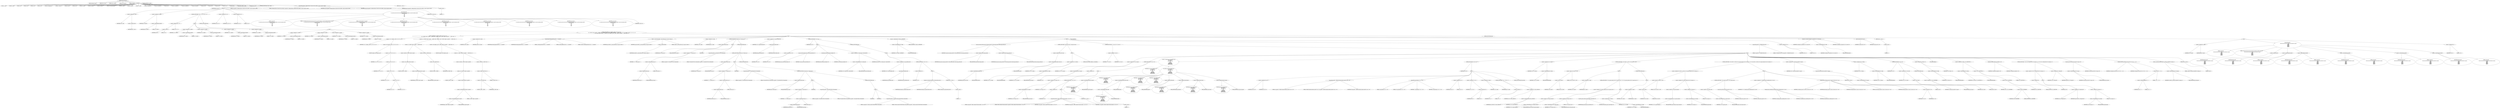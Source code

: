 digraph hostapd_notif_assoc {  
"1000131" [label = "(METHOD,hostapd_notif_assoc)" ]
"1000132" [label = "(PARAM,hostapd_data *hapd)" ]
"1000133" [label = "(PARAM,const u8 *addr)" ]
"1000134" [label = "(PARAM,const u8 *req_ies)" ]
"1000135" [label = "(PARAM,size_t req_ies_len)" ]
"1000136" [label = "(PARAM,int reassoc)" ]
"1000137" [label = "(BLOCK,,)" ]
"1000138" [label = "(LOCAL,v8: __int64)" ]
"1000139" [label = "(LOCAL,v9: __int64)" ]
"1000140" [label = "(LOCAL,v12: u8)" ]
"1000141" [label = "(LOCAL,v13: u8)" ]
"1000142" [label = "(LOCAL,v14: u8)" ]
"1000143" [label = "(LOCAL,v15: u8)" ]
"1000144" [label = "(LOCAL,v16: hostapd_data *)" ]
"1000145" [label = "(LOCAL,v17: const u8 *)" ]
"1000146" [label = "(LOCAL,v18: size_t)" ]
"1000147" [label = "(LOCAL,v19: int)" ]
"1000148" [label = "(LOCAL,v20: __int64)" ]
"1000149" [label = "(LOCAL,v22: sta_info *)" ]
"1000150" [label = "(LOCAL,v23: sta_info *)" ]
"1000151" [label = "(LOCAL,v24: wpa_state_machine *)" ]
"1000152" [label = "(LOCAL,v25: __int64)" ]
"1000153" [label = "(LOCAL,v26: __int64)" ]
"1000154" [label = "(LOCAL,v27: __int64)" ]
"1000155" [label = "(LOCAL,v28: unsigned int)" ]
"1000156" [label = "(LOCAL,v29: unsigned int)" ]
"1000157" [label = "(LOCAL,v30: int)" ]
"1000158" [label = "(LOCAL,v31: unsigned int)" ]
"1000159" [label = "(LOCAL,v32: unsigned int)" ]
"1000160" [label = "(LOCAL,v33: wpa_event)" ]
"1000161" [label = "(LOCAL,v34: u32)" ]
"1000162" [label = "(LOCAL,v35: int)" ]
"1000163" [label = "(LOCAL,v36: u32)" ]
"1000164" [label = "(LOCAL,v37: u8 *)" ]
"1000165" [label = "(LOCAL,v38: int)" ]
"1000166" [label = "(LOCAL,elems: ieee802_11_elems)" ]
"1000167" [label = "(LOCAL,eid: u8 [ 1112 ])" ]
"1000168" [label = "(CONTROL_STRUCTURE,if ( addr ),if ( addr ))" ]
"1000169" [label = "(IDENTIFIER,addr,if ( addr ))" ]
"1000170" [label = "(BLOCK,,)" ]
"1000171" [label = "(<operator>.assignment,v8 = *addr)" ]
"1000172" [label = "(IDENTIFIER,v8,v8 = *addr)" ]
"1000173" [label = "(<operator>.indirection,*addr)" ]
"1000174" [label = "(IDENTIFIER,addr,v8 = *addr)" ]
"1000175" [label = "(<operator>.assignment,v9 = addr[1])" ]
"1000176" [label = "(IDENTIFIER,v9,v9 = addr[1])" ]
"1000177" [label = "(<operator>.indirectIndexAccess,addr[1])" ]
"1000178" [label = "(IDENTIFIER,addr,v9 = addr[1])" ]
"1000179" [label = "(LITERAL,1,v9 = addr[1])" ]
"1000180" [label = "(CONTROL_STRUCTURE,if ( (v8 & 1) != 0 ),if ( (v8 & 1) != 0 ))" ]
"1000181" [label = "(<operator>.notEquals,(v8 & 1) != 0)" ]
"1000182" [label = "(<operator>.and,v8 & 1)" ]
"1000183" [label = "(IDENTIFIER,v8,v8 & 1)" ]
"1000184" [label = "(LITERAL,1,v8 & 1)" ]
"1000185" [label = "(LITERAL,0,(v8 & 1) != 0)" ]
"1000186" [label = "(BLOCK,,)" ]
"1000187" [label = "(<operator>.assignment,v12 = addr[2])" ]
"1000188" [label = "(IDENTIFIER,v12,v12 = addr[2])" ]
"1000189" [label = "(<operator>.indirectIndexAccess,addr[2])" ]
"1000190" [label = "(IDENTIFIER,addr,v12 = addr[2])" ]
"1000191" [label = "(LITERAL,2,v12 = addr[2])" ]
"1000192" [label = "(<operator>.assignment,v13 = addr[3])" ]
"1000193" [label = "(IDENTIFIER,v13,v13 = addr[3])" ]
"1000194" [label = "(<operator>.indirectIndexAccess,addr[3])" ]
"1000195" [label = "(IDENTIFIER,addr,v13 = addr[3])" ]
"1000196" [label = "(LITERAL,3,v13 = addr[3])" ]
"1000197" [label = "(<operator>.assignment,v14 = addr[4])" ]
"1000198" [label = "(IDENTIFIER,v14,v14 = addr[4])" ]
"1000199" [label = "(<operator>.indirectIndexAccess,addr[4])" ]
"1000200" [label = "(IDENTIFIER,addr,v14 = addr[4])" ]
"1000201" [label = "(LITERAL,4,v14 = addr[4])" ]
"1000202" [label = "(<operator>.assignment,v15 = addr[5])" ]
"1000203" [label = "(IDENTIFIER,v15,v15 = addr[5])" ]
"1000204" [label = "(<operator>.indirectIndexAccess,addr[5])" ]
"1000205" [label = "(IDENTIFIER,addr,v15 = addr[5])" ]
"1000206" [label = "(LITERAL,5,v15 = addr[5])" ]
"1000207" [label = "(CONTROL_STRUCTURE,else,else)" ]
"1000208" [label = "(BLOCK,,)" ]
"1000209" [label = "(<operator>.assignment,v12 = addr[2])" ]
"1000210" [label = "(IDENTIFIER,v12,v12 = addr[2])" ]
"1000211" [label = "(<operator>.indirectIndexAccess,addr[2])" ]
"1000212" [label = "(IDENTIFIER,addr,v12 = addr[2])" ]
"1000213" [label = "(LITERAL,2,v12 = addr[2])" ]
"1000214" [label = "(<operator>.assignment,v13 = addr[3])" ]
"1000215" [label = "(IDENTIFIER,v13,v13 = addr[3])" ]
"1000216" [label = "(<operator>.indirectIndexAccess,addr[3])" ]
"1000217" [label = "(IDENTIFIER,addr,v13 = addr[3])" ]
"1000218" [label = "(LITERAL,3,v13 = addr[3])" ]
"1000219" [label = "(<operator>.assignment,v14 = addr[4])" ]
"1000220" [label = "(IDENTIFIER,v14,v14 = addr[4])" ]
"1000221" [label = "(<operator>.indirectIndexAccess,addr[4])" ]
"1000222" [label = "(IDENTIFIER,addr,v14 = addr[4])" ]
"1000223" [label = "(LITERAL,4,v14 = addr[4])" ]
"1000224" [label = "(<operator>.assignment,v15 = addr[5])" ]
"1000225" [label = "(IDENTIFIER,v15,v15 = addr[5])" ]
"1000226" [label = "(<operator>.indirectIndexAccess,addr[5])" ]
"1000227" [label = "(IDENTIFIER,addr,v15 = addr[5])" ]
"1000228" [label = "(LITERAL,5,v15 = addr[5])" ]
"1000229" [label = "(CONTROL_STRUCTURE,if ( v15 | (unsigned __int8)(v14 | v8 | v9 | v13 | v12)\n        && *(_DWORD *)hapd->own_addr ^ *(_DWORD *)addr | (unsigned __int16)(*(_WORD *)&hapd->own_addr[4] ^ *((_WORD *)addr + 2)) ),if ( v15 | (unsigned __int8)(v14 | v8 | v9 | v13 | v12)\n        && *(_DWORD *)hapd->own_addr ^ *(_DWORD *)addr | (unsigned __int16)(*(_WORD *)&hapd->own_addr[4] ^ *((_WORD *)addr + 2)) ))" ]
"1000230" [label = "(<operator>.logicalAnd,v15 | (unsigned __int8)(v14 | v8 | v9 | v13 | v12)\n        && *(_DWORD *)hapd->own_addr ^ *(_DWORD *)addr | (unsigned __int16)(*(_WORD *)&hapd->own_addr[4] ^ *((_WORD *)addr + 2)))" ]
"1000231" [label = "(<operator>.or,v15 | (unsigned __int8)(v14 | v8 | v9 | v13 | v12))" ]
"1000232" [label = "(IDENTIFIER,v15,v15 | (unsigned __int8)(v14 | v8 | v9 | v13 | v12))" ]
"1000233" [label = "(<operator>.cast,(unsigned __int8)(v14 | v8 | v9 | v13 | v12))" ]
"1000234" [label = "(UNKNOWN,unsigned __int8,unsigned __int8)" ]
"1000235" [label = "(<operator>.or,v14 | v8 | v9 | v13 | v12)" ]
"1000236" [label = "(IDENTIFIER,v14,v14 | v8 | v9 | v13 | v12)" ]
"1000237" [label = "(<operator>.or,v8 | v9 | v13 | v12)" ]
"1000238" [label = "(IDENTIFIER,v8,v8 | v9 | v13 | v12)" ]
"1000239" [label = "(<operator>.or,v9 | v13 | v12)" ]
"1000240" [label = "(IDENTIFIER,v9,v9 | v13 | v12)" ]
"1000241" [label = "(<operator>.or,v13 | v12)" ]
"1000242" [label = "(IDENTIFIER,v13,v13 | v12)" ]
"1000243" [label = "(IDENTIFIER,v12,v13 | v12)" ]
"1000244" [label = "(<operator>.or,*(_DWORD *)hapd->own_addr ^ *(_DWORD *)addr | (unsigned __int16)(*(_WORD *)&hapd->own_addr[4] ^ *((_WORD *)addr + 2)))" ]
"1000245" [label = "(<operator>.or,*(_DWORD *)hapd->own_addr ^ *(_DWORD *)addr)" ]
"1000246" [label = "(<operator>.indirection,*(_DWORD *)hapd->own_addr)" ]
"1000247" [label = "(<operator>.cast,(_DWORD *)hapd->own_addr)" ]
"1000248" [label = "(UNKNOWN,_DWORD *,_DWORD *)" ]
"1000249" [label = "(<operator>.indirectFieldAccess,hapd->own_addr)" ]
"1000250" [label = "(IDENTIFIER,hapd,(_DWORD *)hapd->own_addr)" ]
"1000251" [label = "(FIELD_IDENTIFIER,own_addr,own_addr)" ]
"1000252" [label = "(<operator>.indirection,*(_DWORD *)addr)" ]
"1000253" [label = "(<operator>.cast,(_DWORD *)addr)" ]
"1000254" [label = "(UNKNOWN,_DWORD *,_DWORD *)" ]
"1000255" [label = "(IDENTIFIER,addr,(_DWORD *)addr)" ]
"1000256" [label = "(<operator>.cast,(unsigned __int16)(*(_WORD *)&hapd->own_addr[4] ^ *((_WORD *)addr + 2)))" ]
"1000257" [label = "(UNKNOWN,unsigned __int16,unsigned __int16)" ]
"1000258" [label = "(<operator>.or,*(_WORD *)&hapd->own_addr[4] ^ *((_WORD *)addr + 2))" ]
"1000259" [label = "(<operator>.indirection,*(_WORD *)&hapd->own_addr[4])" ]
"1000260" [label = "(<operator>.cast,(_WORD *)&hapd->own_addr[4])" ]
"1000261" [label = "(UNKNOWN,_WORD *,_WORD *)" ]
"1000262" [label = "(<operator>.addressOf,&hapd->own_addr[4])" ]
"1000263" [label = "(<operator>.indirectIndexAccess,hapd->own_addr[4])" ]
"1000264" [label = "(<operator>.indirectFieldAccess,hapd->own_addr)" ]
"1000265" [label = "(IDENTIFIER,hapd,(_WORD *)&hapd->own_addr[4])" ]
"1000266" [label = "(FIELD_IDENTIFIER,own_addr,own_addr)" ]
"1000267" [label = "(LITERAL,4,(_WORD *)&hapd->own_addr[4])" ]
"1000268" [label = "(<operator>.indirection,*((_WORD *)addr + 2))" ]
"1000269" [label = "(<operator>.addition,(_WORD *)addr + 2)" ]
"1000270" [label = "(<operator>.cast,(_WORD *)addr)" ]
"1000271" [label = "(UNKNOWN,_WORD *,_WORD *)" ]
"1000272" [label = "(IDENTIFIER,addr,(_WORD *)addr)" ]
"1000273" [label = "(LITERAL,2,(_WORD *)addr + 2)" ]
"1000274" [label = "(BLOCK,,)" ]
"1000275" [label = "(<operator>.assignment,v38 = reassoc)" ]
"1000276" [label = "(IDENTIFIER,v38,v38 = reassoc)" ]
"1000277" [label = "(IDENTIFIER,reassoc,v38 = reassoc)" ]
"1000278" [label = "(hostapd_logger,hostapd_logger(hapd, addr, 1u, 2, \"associated\"))" ]
"1000279" [label = "(IDENTIFIER,hapd,hostapd_logger(hapd, addr, 1u, 2, \"associated\"))" ]
"1000280" [label = "(IDENTIFIER,addr,hostapd_logger(hapd, addr, 1u, 2, \"associated\"))" ]
"1000281" [label = "(LITERAL,1u,hostapd_logger(hapd, addr, 1u, 2, \"associated\"))" ]
"1000282" [label = "(LITERAL,2,hostapd_logger(hapd, addr, 1u, 2, \"associated\"))" ]
"1000283" [label = "(LITERAL,\"associated\",hostapd_logger(hapd, addr, 1u, 2, \"associated\"))" ]
"1000284" [label = "(ieee802_11_parse_elems,ieee802_11_parse_elems(req_ies, req_ies_len, &elems, 0))" ]
"1000285" [label = "(IDENTIFIER,req_ies,ieee802_11_parse_elems(req_ies, req_ies_len, &elems, 0))" ]
"1000286" [label = "(IDENTIFIER,req_ies_len,ieee802_11_parse_elems(req_ies, req_ies_len, &elems, 0))" ]
"1000287" [label = "(<operator>.addressOf,&elems)" ]
"1000288" [label = "(IDENTIFIER,elems,ieee802_11_parse_elems(req_ies, req_ies_len, &elems, 0))" ]
"1000289" [label = "(LITERAL,0,ieee802_11_parse_elems(req_ies, req_ies_len, &elems, 0))" ]
"1000290" [label = "(<operator>.assignment,v16 = hapd)" ]
"1000291" [label = "(IDENTIFIER,v16,v16 = hapd)" ]
"1000292" [label = "(IDENTIFIER,hapd,v16 = hapd)" ]
"1000293" [label = "(CONTROL_STRUCTURE,if ( elems.wps_ie ),if ( elems.wps_ie ))" ]
"1000294" [label = "(<operator>.fieldAccess,elems.wps_ie)" ]
"1000295" [label = "(IDENTIFIER,elems,if ( elems.wps_ie ))" ]
"1000296" [label = "(FIELD_IDENTIFIER,wps_ie,wps_ie)" ]
"1000297" [label = "(BLOCK,,)" ]
"1000298" [label = "(<operator>.assignment,v17 = elems.wps_ie - 2)" ]
"1000299" [label = "(IDENTIFIER,v17,v17 = elems.wps_ie - 2)" ]
"1000300" [label = "(<operator>.subtraction,elems.wps_ie - 2)" ]
"1000301" [label = "(<operator>.fieldAccess,elems.wps_ie)" ]
"1000302" [label = "(IDENTIFIER,elems,elems.wps_ie - 2)" ]
"1000303" [label = "(FIELD_IDENTIFIER,wps_ie,wps_ie)" ]
"1000304" [label = "(LITERAL,2,elems.wps_ie - 2)" ]
"1000305" [label = "(IDENTIFIER,L,)" ]
"1000306" [label = "(wpa_printf,wpa_printf(2, \"STA included WPS IE in (Re)AssocReq\"))" ]
"1000307" [label = "(LITERAL,2,wpa_printf(2, \"STA included WPS IE in (Re)AssocReq\"))" ]
"1000308" [label = "(LITERAL,\"STA included WPS IE in (Re)AssocReq\",wpa_printf(2, \"STA included WPS IE in (Re)AssocReq\"))" ]
"1000309" [label = "(CONTROL_STRUCTURE,else,else)" ]
"1000310" [label = "(CONTROL_STRUCTURE,if ( elems.rsn_ie ),if ( elems.rsn_ie ))" ]
"1000311" [label = "(<operator>.fieldAccess,elems.rsn_ie)" ]
"1000312" [label = "(IDENTIFIER,elems,if ( elems.rsn_ie ))" ]
"1000313" [label = "(FIELD_IDENTIFIER,rsn_ie,rsn_ie)" ]
"1000314" [label = "(BLOCK,,)" ]
"1000315" [label = "(<operator>.assignment,v17 = elems.rsn_ie - 2)" ]
"1000316" [label = "(IDENTIFIER,v17,v17 = elems.rsn_ie - 2)" ]
"1000317" [label = "(<operator>.subtraction,elems.rsn_ie - 2)" ]
"1000318" [label = "(<operator>.fieldAccess,elems.rsn_ie)" ]
"1000319" [label = "(IDENTIFIER,elems,elems.rsn_ie - 2)" ]
"1000320" [label = "(FIELD_IDENTIFIER,rsn_ie,rsn_ie)" ]
"1000321" [label = "(LITERAL,2,elems.rsn_ie - 2)" ]
"1000322" [label = "(IDENTIFIER,L,)" ]
"1000323" [label = "(wpa_printf,wpa_printf(2, \"STA included RSN IE in (Re)AssocReq\"))" ]
"1000324" [label = "(LITERAL,2,wpa_printf(2, \"STA included RSN IE in (Re)AssocReq\"))" ]
"1000325" [label = "(LITERAL,\"STA included RSN IE in (Re)AssocReq\",wpa_printf(2, \"STA included RSN IE in (Re)AssocReq\"))" ]
"1000326" [label = "(CONTROL_STRUCTURE,else,else)" ]
"1000327" [label = "(CONTROL_STRUCTURE,if ( elems.wpa_ie ),if ( elems.wpa_ie ))" ]
"1000328" [label = "(<operator>.fieldAccess,elems.wpa_ie)" ]
"1000329" [label = "(IDENTIFIER,elems,if ( elems.wpa_ie ))" ]
"1000330" [label = "(FIELD_IDENTIFIER,wpa_ie,wpa_ie)" ]
"1000331" [label = "(BLOCK,,)" ]
"1000332" [label = "(<operator>.assignment,v17 = elems.wpa_ie - 2)" ]
"1000333" [label = "(IDENTIFIER,v17,v17 = elems.wpa_ie - 2)" ]
"1000334" [label = "(<operator>.subtraction,elems.wpa_ie - 2)" ]
"1000335" [label = "(<operator>.fieldAccess,elems.wpa_ie)" ]
"1000336" [label = "(IDENTIFIER,elems,elems.wpa_ie - 2)" ]
"1000337" [label = "(FIELD_IDENTIFIER,wpa_ie,wpa_ie)" ]
"1000338" [label = "(LITERAL,2,elems.wpa_ie - 2)" ]
"1000339" [label = "(IDENTIFIER,L,)" ]
"1000340" [label = "(wpa_printf,wpa_printf(2, \"STA included WPA IE in (Re)AssocReq\"))" ]
"1000341" [label = "(LITERAL,2,wpa_printf(2, \"STA included WPA IE in (Re)AssocReq\"))" ]
"1000342" [label = "(LITERAL,\"STA included WPA IE in (Re)AssocReq\",wpa_printf(2, \"STA included WPA IE in (Re)AssocReq\"))" ]
"1000343" [label = "(CONTROL_STRUCTURE,else,else)" ]
"1000344" [label = "(BLOCK,,)" ]
"1000345" [label = "(IDENTIFIER,L,)" ]
"1000346" [label = "(IDENTIFIER,L,)" ]
"1000347" [label = "(wpa_printf,wpa_printf(2, \"STA did not include WPS/RSN/WPA IE in (Re)AssocReq\"))" ]
"1000348" [label = "(LITERAL,2,wpa_printf(2, \"STA did not include WPS/RSN/WPA IE in (Re)AssocReq\"))" ]
"1000349" [label = "(LITERAL,\"STA did not include WPS/RSN/WPA IE in (Re)AssocReq\",wpa_printf(2, \"STA did not include WPS/RSN/WPA IE in (Re)AssocReq\"))" ]
"1000350" [label = "(<operator>.assignment,v22 = ap_get_sta(hapd, addr))" ]
"1000351" [label = "(IDENTIFIER,v22,v22 = ap_get_sta(hapd, addr))" ]
"1000352" [label = "(ap_get_sta,ap_get_sta(hapd, addr))" ]
"1000353" [label = "(IDENTIFIER,hapd,ap_get_sta(hapd, addr))" ]
"1000354" [label = "(IDENTIFIER,addr,ap_get_sta(hapd, addr))" ]
"1000355" [label = "(CONTROL_STRUCTURE,if ( v22 ),if ( v22 ))" ]
"1000356" [label = "(IDENTIFIER,v22,if ( v22 ))" ]
"1000357" [label = "(BLOCK,,)" ]
"1000358" [label = "(<operator>.assignment,v23 = v22)" ]
"1000359" [label = "(IDENTIFIER,v23,v23 = v22)" ]
"1000360" [label = "(IDENTIFIER,v22,v23 = v22)" ]
"1000361" [label = "(ap_sta_no_session_timeout,ap_sta_no_session_timeout(hapd, v22))" ]
"1000362" [label = "(IDENTIFIER,hapd,ap_sta_no_session_timeout(hapd, v22))" ]
"1000363" [label = "(IDENTIFIER,v22,ap_sta_no_session_timeout(hapd, v22))" ]
"1000364" [label = "(accounting_sta_stop,accounting_sta_stop(hapd, v23))" ]
"1000365" [label = "(IDENTIFIER,hapd,accounting_sta_stop(hapd, v23))" ]
"1000366" [label = "(IDENTIFIER,v23,accounting_sta_stop(hapd, v23))" ]
"1000367" [label = "(<operator>.assignment,v23->timeout_next = STA_NULLFUNC)" ]
"1000368" [label = "(<operator>.indirectFieldAccess,v23->timeout_next)" ]
"1000369" [label = "(IDENTIFIER,v23,v23->timeout_next = STA_NULLFUNC)" ]
"1000370" [label = "(FIELD_IDENTIFIER,timeout_next,timeout_next)" ]
"1000371" [label = "(IDENTIFIER,STA_NULLFUNC,v23->timeout_next = STA_NULLFUNC)" ]
"1000372" [label = "(CONTROL_STRUCTURE,else,else)" ]
"1000373" [label = "(BLOCK,,)" ]
"1000374" [label = "(<operator>.assignment,v23 = ap_sta_add(hapd, addr))" ]
"1000375" [label = "(IDENTIFIER,v23,v23 = ap_sta_add(hapd, addr))" ]
"1000376" [label = "(ap_sta_add,ap_sta_add(hapd, addr))" ]
"1000377" [label = "(IDENTIFIER,hapd,ap_sta_add(hapd, addr))" ]
"1000378" [label = "(IDENTIFIER,addr,ap_sta_add(hapd, addr))" ]
"1000379" [label = "(CONTROL_STRUCTURE,if ( !v23 ),if ( !v23 ))" ]
"1000380" [label = "(<operator>.logicalNot,!v23)" ]
"1000381" [label = "(IDENTIFIER,v23,!v23)" ]
"1000382" [label = "(BLOCK,,)" ]
"1000383" [label = "(hostapd_drv_sta_disassoc,hostapd_drv_sta_disassoc(hapd, addr, 5))" ]
"1000384" [label = "(IDENTIFIER,hapd,hostapd_drv_sta_disassoc(hapd, addr, 5))" ]
"1000385" [label = "(IDENTIFIER,addr,hostapd_drv_sta_disassoc(hapd, addr, 5))" ]
"1000386" [label = "(LITERAL,5,hostapd_drv_sta_disassoc(hapd, addr, 5))" ]
"1000387" [label = "(RETURN,return -1;,return -1;)" ]
"1000388" [label = "(<operator>.minus,-1)" ]
"1000389" [label = "(LITERAL,1,-1)" ]
"1000390" [label = "(<operators>.assignmentAnd,v23->flags &= 0xFFFECFFF)" ]
"1000391" [label = "(<operator>.indirectFieldAccess,v23->flags)" ]
"1000392" [label = "(IDENTIFIER,v23,v23->flags &= 0xFFFECFFF)" ]
"1000393" [label = "(FIELD_IDENTIFIER,flags,flags)" ]
"1000394" [label = "(LITERAL,0xFFFECFFF,v23->flags &= 0xFFFECFFF)" ]
"1000395" [label = "(BLOCK,,)" ]
"1000396" [label = "(ap_copy_sta_supp_op_classes,ap_copy_sta_supp_op_classes(v23, elems.supp_op_classes, elems.supp_op_classes_len))" ]
"1000397" [label = "(IDENTIFIER,v23,ap_copy_sta_supp_op_classes(v23, elems.supp_op_classes, elems.supp_op_classes_len))" ]
"1000398" [label = "(<operator>.fieldAccess,elems.supp_op_classes)" ]
"1000399" [label = "(IDENTIFIER,elems,ap_copy_sta_supp_op_classes(v23, elems.supp_op_classes, elems.supp_op_classes_len))" ]
"1000400" [label = "(FIELD_IDENTIFIER,supp_op_classes,supp_op_classes)" ]
"1000401" [label = "(<operator>.fieldAccess,elems.supp_op_classes_len)" ]
"1000402" [label = "(IDENTIFIER,elems,ap_copy_sta_supp_op_classes(v23, elems.supp_op_classes, elems.supp_op_classes_len))" ]
"1000403" [label = "(FIELD_IDENTIFIER,supp_op_classes_len,supp_op_classes_len)" ]
"1000404" [label = "(CONTROL_STRUCTURE,if ( !hapd->conf->wpa ),if ( !hapd->conf->wpa ))" ]
"1000405" [label = "(<operator>.logicalNot,!hapd->conf->wpa)" ]
"1000406" [label = "(<operator>.indirectFieldAccess,hapd->conf->wpa)" ]
"1000407" [label = "(<operator>.indirectFieldAccess,hapd->conf)" ]
"1000408" [label = "(IDENTIFIER,hapd,!hapd->conf->wpa)" ]
"1000409" [label = "(FIELD_IDENTIFIER,conf,conf)" ]
"1000410" [label = "(FIELD_IDENTIFIER,wpa,wpa)" ]
"1000411" [label = "(BLOCK,,)" ]
"1000412" [label = "(<operator>.assignment,v32 = v23->flags)" ]
"1000413" [label = "(IDENTIFIER,v32,v32 = v23->flags)" ]
"1000414" [label = "(<operator>.indirectFieldAccess,v23->flags)" ]
"1000415" [label = "(IDENTIFIER,v23,v32 = v23->flags)" ]
"1000416" [label = "(FIELD_IDENTIFIER,flags,flags)" ]
"1000417" [label = "(CONTROL_STRUCTURE,goto LABEL_31;,goto LABEL_31;)" ]
"1000418" [label = "(CONTROL_STRUCTURE,if ( v17 && v18 ),if ( v17 && v18 ))" ]
"1000419" [label = "(<operator>.logicalAnd,v17 && v18)" ]
"1000420" [label = "(IDENTIFIER,v17,v17 && v18)" ]
"1000421" [label = "(IDENTIFIER,v18,v17 && v18)" ]
"1000422" [label = "(BLOCK,,)" ]
"1000423" [label = "(<operator>.assignment,v24 = v23->wpa_sm)" ]
"1000424" [label = "(IDENTIFIER,v24,v24 = v23->wpa_sm)" ]
"1000425" [label = "(<operator>.indirectFieldAccess,v23->wpa_sm)" ]
"1000426" [label = "(IDENTIFIER,v23,v24 = v23->wpa_sm)" ]
"1000427" [label = "(FIELD_IDENTIFIER,wpa_sm,wpa_sm)" ]
"1000428" [label = "(CONTROL_STRUCTURE,if ( !v24 ),if ( !v24 ))" ]
"1000429" [label = "(<operator>.logicalNot,!v24)" ]
"1000430" [label = "(IDENTIFIER,v24,!v24)" ]
"1000431" [label = "(BLOCK,,)" ]
"1000432" [label = "(<operator>.assignment,v23->wpa_sm = v24)" ]
"1000433" [label = "(<operator>.indirectFieldAccess,v23->wpa_sm)" ]
"1000434" [label = "(IDENTIFIER,v23,v23->wpa_sm = v24)" ]
"1000435" [label = "(FIELD_IDENTIFIER,wpa_sm,wpa_sm)" ]
"1000436" [label = "(IDENTIFIER,v24,v23->wpa_sm = v24)" ]
"1000437" [label = "(CONTROL_STRUCTURE,if ( !v24 ),if ( !v24 ))" ]
"1000438" [label = "(<operator>.logicalNot,!v24)" ]
"1000439" [label = "(IDENTIFIER,v24,!v24)" ]
"1000440" [label = "(BLOCK,,)" ]
"1000441" [label = "(wpa_printf,wpa_printf(5, \"Failed to initialize WPA state machine\", v25, v26, v27))" ]
"1000442" [label = "(LITERAL,5,wpa_printf(5, \"Failed to initialize WPA state machine\", v25, v26, v27))" ]
"1000443" [label = "(LITERAL,\"Failed to initialize WPA state machine\",wpa_printf(5, \"Failed to initialize WPA state machine\", v25, v26, v27))" ]
"1000444" [label = "(IDENTIFIER,v25,wpa_printf(5, \"Failed to initialize WPA state machine\", v25, v26, v27))" ]
"1000445" [label = "(IDENTIFIER,v26,wpa_printf(5, \"Failed to initialize WPA state machine\", v25, v26, v27))" ]
"1000446" [label = "(IDENTIFIER,v27,wpa_printf(5, \"Failed to initialize WPA state machine\", v25, v26, v27))" ]
"1000447" [label = "(RETURN,return -1;,return -1;)" ]
"1000448" [label = "(<operator>.minus,-1)" ]
"1000449" [label = "(LITERAL,1,-1)" ]
"1000450" [label = "(<operator>.assignment,v28 = wpa_validate_wpa_ie(\n                    hapd->wpa_auth,\n                    v24,\n                    hapd->iface->freq,\n                    v17,\n                    v18,\n                    elems.mdie,\n                    elems.mdie_len,\n                    elems.owe_dh,\n                    elems.owe_dh_len))" ]
"1000451" [label = "(IDENTIFIER,v28,v28 = wpa_validate_wpa_ie(\n                    hapd->wpa_auth,\n                    v24,\n                    hapd->iface->freq,\n                    v17,\n                    v18,\n                    elems.mdie,\n                    elems.mdie_len,\n                    elems.owe_dh,\n                    elems.owe_dh_len))" ]
"1000452" [label = "(wpa_validate_wpa_ie,wpa_validate_wpa_ie(\n                    hapd->wpa_auth,\n                    v24,\n                    hapd->iface->freq,\n                    v17,\n                    v18,\n                    elems.mdie,\n                    elems.mdie_len,\n                    elems.owe_dh,\n                    elems.owe_dh_len))" ]
"1000453" [label = "(<operator>.indirectFieldAccess,hapd->wpa_auth)" ]
"1000454" [label = "(IDENTIFIER,hapd,wpa_validate_wpa_ie(\n                    hapd->wpa_auth,\n                    v24,\n                    hapd->iface->freq,\n                    v17,\n                    v18,\n                    elems.mdie,\n                    elems.mdie_len,\n                    elems.owe_dh,\n                    elems.owe_dh_len))" ]
"1000455" [label = "(FIELD_IDENTIFIER,wpa_auth,wpa_auth)" ]
"1000456" [label = "(IDENTIFIER,v24,wpa_validate_wpa_ie(\n                    hapd->wpa_auth,\n                    v24,\n                    hapd->iface->freq,\n                    v17,\n                    v18,\n                    elems.mdie,\n                    elems.mdie_len,\n                    elems.owe_dh,\n                    elems.owe_dh_len))" ]
"1000457" [label = "(<operator>.indirectFieldAccess,hapd->iface->freq)" ]
"1000458" [label = "(<operator>.indirectFieldAccess,hapd->iface)" ]
"1000459" [label = "(IDENTIFIER,hapd,wpa_validate_wpa_ie(\n                    hapd->wpa_auth,\n                    v24,\n                    hapd->iface->freq,\n                    v17,\n                    v18,\n                    elems.mdie,\n                    elems.mdie_len,\n                    elems.owe_dh,\n                    elems.owe_dh_len))" ]
"1000460" [label = "(FIELD_IDENTIFIER,iface,iface)" ]
"1000461" [label = "(FIELD_IDENTIFIER,freq,freq)" ]
"1000462" [label = "(IDENTIFIER,v17,wpa_validate_wpa_ie(\n                    hapd->wpa_auth,\n                    v24,\n                    hapd->iface->freq,\n                    v17,\n                    v18,\n                    elems.mdie,\n                    elems.mdie_len,\n                    elems.owe_dh,\n                    elems.owe_dh_len))" ]
"1000463" [label = "(IDENTIFIER,v18,wpa_validate_wpa_ie(\n                    hapd->wpa_auth,\n                    v24,\n                    hapd->iface->freq,\n                    v17,\n                    v18,\n                    elems.mdie,\n                    elems.mdie_len,\n                    elems.owe_dh,\n                    elems.owe_dh_len))" ]
"1000464" [label = "(<operator>.fieldAccess,elems.mdie)" ]
"1000465" [label = "(IDENTIFIER,elems,wpa_validate_wpa_ie(\n                    hapd->wpa_auth,\n                    v24,\n                    hapd->iface->freq,\n                    v17,\n                    v18,\n                    elems.mdie,\n                    elems.mdie_len,\n                    elems.owe_dh,\n                    elems.owe_dh_len))" ]
"1000466" [label = "(FIELD_IDENTIFIER,mdie,mdie)" ]
"1000467" [label = "(<operator>.fieldAccess,elems.mdie_len)" ]
"1000468" [label = "(IDENTIFIER,elems,wpa_validate_wpa_ie(\n                    hapd->wpa_auth,\n                    v24,\n                    hapd->iface->freq,\n                    v17,\n                    v18,\n                    elems.mdie,\n                    elems.mdie_len,\n                    elems.owe_dh,\n                    elems.owe_dh_len))" ]
"1000469" [label = "(FIELD_IDENTIFIER,mdie_len,mdie_len)" ]
"1000470" [label = "(<operator>.fieldAccess,elems.owe_dh)" ]
"1000471" [label = "(IDENTIFIER,elems,wpa_validate_wpa_ie(\n                    hapd->wpa_auth,\n                    v24,\n                    hapd->iface->freq,\n                    v17,\n                    v18,\n                    elems.mdie,\n                    elems.mdie_len,\n                    elems.owe_dh,\n                    elems.owe_dh_len))" ]
"1000472" [label = "(FIELD_IDENTIFIER,owe_dh,owe_dh)" ]
"1000473" [label = "(<operator>.fieldAccess,elems.owe_dh_len)" ]
"1000474" [label = "(IDENTIFIER,elems,wpa_validate_wpa_ie(\n                    hapd->wpa_auth,\n                    v24,\n                    hapd->iface->freq,\n                    v17,\n                    v18,\n                    elems.mdie,\n                    elems.mdie_len,\n                    elems.owe_dh,\n                    elems.owe_dh_len))" ]
"1000475" [label = "(FIELD_IDENTIFIER,owe_dh_len,owe_dh_len)" ]
"1000476" [label = "(CONTROL_STRUCTURE,if ( v28 ),if ( v28 ))" ]
"1000477" [label = "(IDENTIFIER,v28,if ( v28 ))" ]
"1000478" [label = "(BLOCK,,)" ]
"1000479" [label = "(<operator>.assignment,v29 = v28)" ]
"1000480" [label = "(IDENTIFIER,v29,v29 = v28)" ]
"1000481" [label = "(IDENTIFIER,v28,v29 = v28)" ]
"1000482" [label = "(wpa_printf,wpa_printf(2, \"WPA/RSN information element rejected? (res %u)\", v28))" ]
"1000483" [label = "(LITERAL,2,wpa_printf(2, \"WPA/RSN information element rejected? (res %u)\", v28))" ]
"1000484" [label = "(LITERAL,\"WPA/RSN information element rejected? (res %u)\",wpa_printf(2, \"WPA/RSN information element rejected? (res %u)\", v28))" ]
"1000485" [label = "(IDENTIFIER,v28,wpa_printf(2, \"WPA/RSN information element rejected? (res %u)\", v28))" ]
"1000486" [label = "(wpa_hexdump,wpa_hexdump(2, \"IE\", v17, v18))" ]
"1000487" [label = "(LITERAL,2,wpa_hexdump(2, \"IE\", v17, v18))" ]
"1000488" [label = "(LITERAL,\"IE\",wpa_hexdump(2, \"IE\", v17, v18))" ]
"1000489" [label = "(IDENTIFIER,v17,wpa_hexdump(2, \"IE\", v17, v18))" ]
"1000490" [label = "(IDENTIFIER,v18,wpa_hexdump(2, \"IE\", v17, v18))" ]
"1000491" [label = "(<operator>.assignment,v30 = 13)" ]
"1000492" [label = "(IDENTIFIER,v30,v30 = 13)" ]
"1000493" [label = "(LITERAL,13,v30 = 13)" ]
"1000494" [label = "(<operator>.assignment,v31 = v29 - 2)" ]
"1000495" [label = "(IDENTIFIER,v31,v31 = v29 - 2)" ]
"1000496" [label = "(<operator>.subtraction,v29 - 2)" ]
"1000497" [label = "(IDENTIFIER,v29,v29 - 2)" ]
"1000498" [label = "(LITERAL,2,v29 - 2)" ]
"1000499" [label = "(<operator>.assignment,v16 = hapd)" ]
"1000500" [label = "(IDENTIFIER,v16,v16 = hapd)" ]
"1000501" [label = "(IDENTIFIER,hapd,v16 = hapd)" ]
"1000502" [label = "(CONTROL_STRUCTURE,if ( v31 < 7 ),if ( v31 < 7 ))" ]
"1000503" [label = "(<operator>.lessThan,v31 < 7)" ]
"1000504" [label = "(IDENTIFIER,v31,v31 < 7)" ]
"1000505" [label = "(LITERAL,7,v31 < 7)" ]
"1000506" [label = "(<operator>.assignment,v30 = dword_474E90[v31])" ]
"1000507" [label = "(IDENTIFIER,v30,v30 = dword_474E90[v31])" ]
"1000508" [label = "(<operator>.indirectIndexAccess,dword_474E90[v31])" ]
"1000509" [label = "(IDENTIFIER,dword_474E90,v30 = dword_474E90[v31])" ]
"1000510" [label = "(IDENTIFIER,v31,v30 = dword_474E90[v31])" ]
"1000511" [label = "(CONTROL_STRUCTURE,goto fail;,goto fail;)" ]
"1000512" [label = "(<operator>.assignment,v34 = v23->flags)" ]
"1000513" [label = "(IDENTIFIER,v34,v34 = v23->flags)" ]
"1000514" [label = "(<operator>.indirectFieldAccess,v23->flags)" ]
"1000515" [label = "(IDENTIFIER,v23,v34 = v23->flags)" ]
"1000516" [label = "(FIELD_IDENTIFIER,flags,flags)" ]
"1000517" [label = "(CONTROL_STRUCTURE,if ( (v34 & 0x402) == 1026 ),if ( (v34 & 0x402) == 1026 ))" ]
"1000518" [label = "(<operator>.equals,(v34 & 0x402) == 1026)" ]
"1000519" [label = "(<operator>.and,v34 & 0x402)" ]
"1000520" [label = "(IDENTIFIER,v34,v34 & 0x402)" ]
"1000521" [label = "(LITERAL,0x402,v34 & 0x402)" ]
"1000522" [label = "(LITERAL,1026,(v34 & 0x402) == 1026)" ]
"1000523" [label = "(BLOCK,,)" ]
"1000524" [label = "(<operator>.assignment,v16 = hapd)" ]
"1000525" [label = "(IDENTIFIER,v16,v16 = hapd)" ]
"1000526" [label = "(IDENTIFIER,hapd,v16 = hapd)" ]
"1000527" [label = "(CONTROL_STRUCTURE,if ( !v23->sa_query_timed_out && v23->sa_query_count > 0 ),if ( !v23->sa_query_timed_out && v23->sa_query_count > 0 ))" ]
"1000528" [label = "(<operator>.logicalAnd,!v23->sa_query_timed_out && v23->sa_query_count > 0)" ]
"1000529" [label = "(<operator>.logicalNot,!v23->sa_query_timed_out)" ]
"1000530" [label = "(<operator>.indirectFieldAccess,v23->sa_query_timed_out)" ]
"1000531" [label = "(IDENTIFIER,v23,!v23->sa_query_timed_out)" ]
"1000532" [label = "(FIELD_IDENTIFIER,sa_query_timed_out,sa_query_timed_out)" ]
"1000533" [label = "(<operator>.greaterThan,v23->sa_query_count > 0)" ]
"1000534" [label = "(<operator>.indirectFieldAccess,v23->sa_query_count)" ]
"1000535" [label = "(IDENTIFIER,v23,v23->sa_query_count > 0)" ]
"1000536" [label = "(FIELD_IDENTIFIER,sa_query_count,sa_query_count)" ]
"1000537" [label = "(LITERAL,0,v23->sa_query_count > 0)" ]
"1000538" [label = "(BLOCK,,)" ]
"1000539" [label = "(ap_check_sa_query_timeout,ap_check_sa_query_timeout(hapd, v23))" ]
"1000540" [label = "(IDENTIFIER,hapd,ap_check_sa_query_timeout(hapd, v23))" ]
"1000541" [label = "(IDENTIFIER,v23,ap_check_sa_query_timeout(hapd, v23))" ]
"1000542" [label = "(<operator>.assignment,v34 = v23->flags)" ]
"1000543" [label = "(IDENTIFIER,v34,v34 = v23->flags)" ]
"1000544" [label = "(<operator>.indirectFieldAccess,v23->flags)" ]
"1000545" [label = "(IDENTIFIER,v23,v34 = v23->flags)" ]
"1000546" [label = "(FIELD_IDENTIFIER,flags,flags)" ]
"1000547" [label = "(CONTROL_STRUCTURE,else,else)" ]
"1000548" [label = "(BLOCK,,)" ]
"1000549" [label = "(<operator>.assignment,v16 = hapd)" ]
"1000550" [label = "(IDENTIFIER,v16,v16 = hapd)" ]
"1000551" [label = "(IDENTIFIER,hapd,v16 = hapd)" ]
"1000552" [label = "(CONTROL_STRUCTURE,if ( (v34 & 0x402) == 1026 && !v23->sa_query_timed_out && v23->auth_alg != 2 ),if ( (v34 & 0x402) == 1026 && !v23->sa_query_timed_out && v23->auth_alg != 2 ))" ]
"1000553" [label = "(<operator>.logicalAnd,(v34 & 0x402) == 1026 && !v23->sa_query_timed_out && v23->auth_alg != 2)" ]
"1000554" [label = "(<operator>.equals,(v34 & 0x402) == 1026)" ]
"1000555" [label = "(<operator>.and,v34 & 0x402)" ]
"1000556" [label = "(IDENTIFIER,v34,v34 & 0x402)" ]
"1000557" [label = "(LITERAL,0x402,v34 & 0x402)" ]
"1000558" [label = "(LITERAL,1026,(v34 & 0x402) == 1026)" ]
"1000559" [label = "(<operator>.logicalAnd,!v23->sa_query_timed_out && v23->auth_alg != 2)" ]
"1000560" [label = "(<operator>.logicalNot,!v23->sa_query_timed_out)" ]
"1000561" [label = "(<operator>.indirectFieldAccess,v23->sa_query_timed_out)" ]
"1000562" [label = "(IDENTIFIER,v23,!v23->sa_query_timed_out)" ]
"1000563" [label = "(FIELD_IDENTIFIER,sa_query_timed_out,sa_query_timed_out)" ]
"1000564" [label = "(<operator>.notEquals,v23->auth_alg != 2)" ]
"1000565" [label = "(<operator>.indirectFieldAccess,v23->auth_alg)" ]
"1000566" [label = "(IDENTIFIER,v23,v23->auth_alg != 2)" ]
"1000567" [label = "(FIELD_IDENTIFIER,auth_alg,auth_alg)" ]
"1000568" [label = "(LITERAL,2,v23->auth_alg != 2)" ]
"1000569" [label = "(BLOCK,,)" ]
"1000570" [label = "(CONTROL_STRUCTURE,if ( !v23->sa_query_count ),if ( !v23->sa_query_count ))" ]
"1000571" [label = "(<operator>.logicalNot,!v23->sa_query_count)" ]
"1000572" [label = "(<operator>.indirectFieldAccess,v23->sa_query_count)" ]
"1000573" [label = "(IDENTIFIER,v23,!v23->sa_query_count)" ]
"1000574" [label = "(FIELD_IDENTIFIER,sa_query_count,sa_query_count)" ]
"1000575" [label = "(ap_sta_start_sa_query,ap_sta_start_sa_query(v16, v23))" ]
"1000576" [label = "(IDENTIFIER,v16,ap_sta_start_sa_query(v16, v23))" ]
"1000577" [label = "(IDENTIFIER,v23,ap_sta_start_sa_query(v16, v23))" ]
"1000578" [label = "(<operator>.assignment,v37 = hostapd_eid_assoc_comeback_time(v16, v23, eid))" ]
"1000579" [label = "(IDENTIFIER,v37,v37 = hostapd_eid_assoc_comeback_time(v16, v23, eid))" ]
"1000580" [label = "(hostapd_eid_assoc_comeback_time,hostapd_eid_assoc_comeback_time(v16, v23, eid))" ]
"1000581" [label = "(IDENTIFIER,v16,hostapd_eid_assoc_comeback_time(v16, v23, eid))" ]
"1000582" [label = "(IDENTIFIER,v23,hostapd_eid_assoc_comeback_time(v16, v23, eid))" ]
"1000583" [label = "(IDENTIFIER,eid,hostapd_eid_assoc_comeback_time(v16, v23, eid))" ]
"1000584" [label = "(hostapd_sta_assoc,hostapd_sta_assoc(v16, addr, v38, 0x1Eu, eid, v37 - eid))" ]
"1000585" [label = "(IDENTIFIER,v16,hostapd_sta_assoc(v16, addr, v38, 0x1Eu, eid, v37 - eid))" ]
"1000586" [label = "(IDENTIFIER,addr,hostapd_sta_assoc(v16, addr, v38, 0x1Eu, eid, v37 - eid))" ]
"1000587" [label = "(IDENTIFIER,v38,hostapd_sta_assoc(v16, addr, v38, 0x1Eu, eid, v37 - eid))" ]
"1000588" [label = "(LITERAL,0x1Eu,hostapd_sta_assoc(v16, addr, v38, 0x1Eu, eid, v37 - eid))" ]
"1000589" [label = "(IDENTIFIER,eid,hostapd_sta_assoc(v16, addr, v38, 0x1Eu, eid, v37 - eid))" ]
"1000590" [label = "(<operator>.subtraction,v37 - eid)" ]
"1000591" [label = "(IDENTIFIER,v37,v37 - eid)" ]
"1000592" [label = "(IDENTIFIER,eid,v37 - eid)" ]
"1000593" [label = "(RETURN,return 0;,return 0;)" ]
"1000594" [label = "(LITERAL,0,return 0;)" ]
"1000595" [label = "(<operator>.assignment,v35 = wpa_auth_uses_mfp(v23->wpa_sm))" ]
"1000596" [label = "(IDENTIFIER,v35,v35 = wpa_auth_uses_mfp(v23->wpa_sm))" ]
"1000597" [label = "(wpa_auth_uses_mfp,wpa_auth_uses_mfp(v23->wpa_sm))" ]
"1000598" [label = "(<operator>.indirectFieldAccess,v23->wpa_sm)" ]
"1000599" [label = "(IDENTIFIER,v23,wpa_auth_uses_mfp(v23->wpa_sm))" ]
"1000600" [label = "(FIELD_IDENTIFIER,wpa_sm,wpa_sm)" ]
"1000601" [label = "(<operator>.assignment,v36 = v23->flags)" ]
"1000602" [label = "(IDENTIFIER,v36,v36 = v23->flags)" ]
"1000603" [label = "(<operator>.indirectFieldAccess,v23->flags)" ]
"1000604" [label = "(IDENTIFIER,v23,v36 = v23->flags)" ]
"1000605" [label = "(FIELD_IDENTIFIER,flags,flags)" ]
"1000606" [label = "(CONTROL_STRUCTURE,if ( v35 ),if ( v35 ))" ]
"1000607" [label = "(IDENTIFIER,v35,if ( v35 ))" ]
"1000608" [label = "(<operator>.assignment,v32 = v36 | 0x400)" ]
"1000609" [label = "(IDENTIFIER,v32,v32 = v36 | 0x400)" ]
"1000610" [label = "(<operator>.or,v36 | 0x400)" ]
"1000611" [label = "(IDENTIFIER,v36,v36 | 0x400)" ]
"1000612" [label = "(LITERAL,0x400,v36 | 0x400)" ]
"1000613" [label = "(CONTROL_STRUCTURE,else,else)" ]
"1000614" [label = "(<operator>.assignment,v32 = v36 & 0xFFFFFBFF)" ]
"1000615" [label = "(IDENTIFIER,v32,v32 = v36 & 0xFFFFFBFF)" ]
"1000616" [label = "(<operator>.and,v36 & 0xFFFFFBFF)" ]
"1000617" [label = "(IDENTIFIER,v36,v36 & 0xFFFFFBFF)" ]
"1000618" [label = "(LITERAL,0xFFFFFBFF,v36 & 0xFFFFFBFF)" ]
"1000619" [label = "(<operator>.assignment,v23->flags = v32)" ]
"1000620" [label = "(<operator>.indirectFieldAccess,v23->flags)" ]
"1000621" [label = "(IDENTIFIER,v23,v23->flags = v32)" ]
"1000622" [label = "(FIELD_IDENTIFIER,flags,flags)" ]
"1000623" [label = "(IDENTIFIER,v32,v23->flags = v32)" ]
"1000624" [label = "(JUMP_TARGET,LABEL_31)" ]
"1000625" [label = "(<operator>.assignment,v23->flags = v32 & 0xFFF7FFFC | 3)" ]
"1000626" [label = "(<operator>.indirectFieldAccess,v23->flags)" ]
"1000627" [label = "(IDENTIFIER,v23,v23->flags = v32 & 0xFFF7FFFC | 3)" ]
"1000628" [label = "(FIELD_IDENTIFIER,flags,flags)" ]
"1000629" [label = "(<operator>.or,v32 & 0xFFF7FFFC | 3)" ]
"1000630" [label = "(<operator>.and,v32 & 0xFFF7FFFC)" ]
"1000631" [label = "(IDENTIFIER,v32,v32 & 0xFFF7FFFC)" ]
"1000632" [label = "(LITERAL,0xFFF7FFFC,v32 & 0xFFF7FFFC)" ]
"1000633" [label = "(LITERAL,3,v32 & 0xFFF7FFFC | 3)" ]
"1000634" [label = "(hostapd_set_sta_flags,hostapd_set_sta_flags(v16, v23))" ]
"1000635" [label = "(IDENTIFIER,v16,hostapd_set_sta_flags(v16, v23))" ]
"1000636" [label = "(IDENTIFIER,v23,hostapd_set_sta_flags(v16, v23))" ]
"1000637" [label = "(CONTROL_STRUCTURE,if ( !v38 || (v33 = WPA_ASSOC_FT, v23->auth_alg != 2) ),if ( !v38 || (v33 = WPA_ASSOC_FT, v23->auth_alg != 2) ))" ]
"1000638" [label = "(<operator>.logicalOr,!v38 || (v33 = WPA_ASSOC_FT, v23->auth_alg != 2))" ]
"1000639" [label = "(<operator>.logicalNot,!v38)" ]
"1000640" [label = "(IDENTIFIER,v38,!v38)" ]
"1000641" [label = "(BLOCK,,)" ]
"1000642" [label = "(<operator>.assignment,v33 = WPA_ASSOC_FT)" ]
"1000643" [label = "(IDENTIFIER,v33,v33 = WPA_ASSOC_FT)" ]
"1000644" [label = "(IDENTIFIER,WPA_ASSOC_FT,v33 = WPA_ASSOC_FT)" ]
"1000645" [label = "(<operator>.notEquals,v23->auth_alg != 2)" ]
"1000646" [label = "(<operator>.indirectFieldAccess,v23->auth_alg)" ]
"1000647" [label = "(IDENTIFIER,v23,v23->auth_alg != 2)" ]
"1000648" [label = "(FIELD_IDENTIFIER,auth_alg,auth_alg)" ]
"1000649" [label = "(LITERAL,2,v23->auth_alg != 2)" ]
"1000650" [label = "(<operator>.assignment,v33 = WPA_ASSOC)" ]
"1000651" [label = "(IDENTIFIER,v33,v33 = WPA_ASSOC)" ]
"1000652" [label = "(IDENTIFIER,WPA_ASSOC,v33 = WPA_ASSOC)" ]
"1000653" [label = "(wpa_auth_sm_event,wpa_auth_sm_event(v23->wpa_sm, v33))" ]
"1000654" [label = "(<operator>.indirectFieldAccess,v23->wpa_sm)" ]
"1000655" [label = "(IDENTIFIER,v23,wpa_auth_sm_event(v23->wpa_sm, v33))" ]
"1000656" [label = "(FIELD_IDENTIFIER,wpa_sm,wpa_sm)" ]
"1000657" [label = "(IDENTIFIER,v33,wpa_auth_sm_event(v23->wpa_sm, v33))" ]
"1000658" [label = "(hostapd_new_assoc_sta,hostapd_new_assoc_sta(v16, v23, (v32 >> 1) & 1))" ]
"1000659" [label = "(IDENTIFIER,v16,hostapd_new_assoc_sta(v16, v23, (v32 >> 1) & 1))" ]
"1000660" [label = "(IDENTIFIER,v23,hostapd_new_assoc_sta(v16, v23, (v32 >> 1) & 1))" ]
"1000661" [label = "(<operator>.and,(v32 >> 1) & 1)" ]
"1000662" [label = "(<operator>.arithmeticShiftRight,v32 >> 1)" ]
"1000663" [label = "(IDENTIFIER,v32,v32 >> 1)" ]
"1000664" [label = "(LITERAL,1,v32 >> 1)" ]
"1000665" [label = "(LITERAL,1,(v32 >> 1) & 1)" ]
"1000666" [label = "(ieee802_1x_notify_port_enabled,ieee802_1x_notify_port_enabled(v23->eapol_sm, 1))" ]
"1000667" [label = "(<operator>.indirectFieldAccess,v23->eapol_sm)" ]
"1000668" [label = "(IDENTIFIER,v23,ieee802_1x_notify_port_enabled(v23->eapol_sm, 1))" ]
"1000669" [label = "(FIELD_IDENTIFIER,eapol_sm,eapol_sm)" ]
"1000670" [label = "(LITERAL,1,ieee802_1x_notify_port_enabled(v23->eapol_sm, 1))" ]
"1000671" [label = "(RETURN,return 0;,return 0;)" ]
"1000672" [label = "(LITERAL,0,return 0;)" ]
"1000673" [label = "(wpa_printf,wpa_printf(2, \"No WPA/RSN IE from STA\"))" ]
"1000674" [label = "(LITERAL,2,wpa_printf(2, \"No WPA/RSN IE from STA\"))" ]
"1000675" [label = "(LITERAL,\"No WPA/RSN IE from STA\",wpa_printf(2, \"No WPA/RSN IE from STA\"))" ]
"1000676" [label = "(<operator>.assignment,v30 = 13)" ]
"1000677" [label = "(IDENTIFIER,v30,v30 = 13)" ]
"1000678" [label = "(LITERAL,13,v30 = 13)" ]
"1000679" [label = "(JUMP_TARGET,fail)" ]
"1000680" [label = "(hostapd_drv_sta_disassoc,hostapd_drv_sta_disassoc(v16, v23->addr, v30))" ]
"1000681" [label = "(IDENTIFIER,v16,hostapd_drv_sta_disassoc(v16, v23->addr, v30))" ]
"1000682" [label = "(<operator>.indirectFieldAccess,v23->addr)" ]
"1000683" [label = "(IDENTIFIER,v23,hostapd_drv_sta_disassoc(v16, v23->addr, v30))" ]
"1000684" [label = "(FIELD_IDENTIFIER,addr,addr)" ]
"1000685" [label = "(IDENTIFIER,v30,hostapd_drv_sta_disassoc(v16, v23->addr, v30))" ]
"1000686" [label = "(ap_free_sta,ap_free_sta(v16, v23))" ]
"1000687" [label = "(IDENTIFIER,v16,ap_free_sta(v16, v23))" ]
"1000688" [label = "(IDENTIFIER,v23,ap_free_sta(v16, v23))" ]
"1000689" [label = "(RETURN,return -1;,return -1;)" ]
"1000690" [label = "(<operator>.minus,-1)" ]
"1000691" [label = "(LITERAL,1,-1)" ]
"1000692" [label = "(CONTROL_STRUCTURE,else,else)" ]
"1000693" [label = "(BLOCK,,)" ]
"1000694" [label = "(<operator>.assignment,v16 = hapd)" ]
"1000695" [label = "(IDENTIFIER,v16,v16 = hapd)" ]
"1000696" [label = "(IDENTIFIER,hapd,v16 = hapd)" ]
"1000697" [label = "(wpa_printf,wpa_printf(\n            3,\n            \"STA %02x:%02x:%02x:%02x:%02x:%02x not allowed to connect\",\n            *addr,\n            addr[1],\n            addr[2],\n            addr[3],\n            addr[4],\n            addr[5]))" ]
"1000698" [label = "(LITERAL,3,wpa_printf(\n            3,\n            \"STA %02x:%02x:%02x:%02x:%02x:%02x not allowed to connect\",\n            *addr,\n            addr[1],\n            addr[2],\n            addr[3],\n            addr[4],\n            addr[5]))" ]
"1000699" [label = "(LITERAL,\"STA %02x:%02x:%02x:%02x:%02x:%02x not allowed to connect\",wpa_printf(\n            3,\n            \"STA %02x:%02x:%02x:%02x:%02x:%02x not allowed to connect\",\n            *addr,\n            addr[1],\n            addr[2],\n            addr[3],\n            addr[4],\n            addr[5]))" ]
"1000700" [label = "(<operator>.indirection,*addr)" ]
"1000701" [label = "(IDENTIFIER,addr,wpa_printf(\n            3,\n            \"STA %02x:%02x:%02x:%02x:%02x:%02x not allowed to connect\",\n            *addr,\n            addr[1],\n            addr[2],\n            addr[3],\n            addr[4],\n            addr[5]))" ]
"1000702" [label = "(<operator>.indirectIndexAccess,addr[1])" ]
"1000703" [label = "(IDENTIFIER,addr,wpa_printf(\n            3,\n            \"STA %02x:%02x:%02x:%02x:%02x:%02x not allowed to connect\",\n            *addr,\n            addr[1],\n            addr[2],\n            addr[3],\n            addr[4],\n            addr[5]))" ]
"1000704" [label = "(LITERAL,1,wpa_printf(\n            3,\n            \"STA %02x:%02x:%02x:%02x:%02x:%02x not allowed to connect\",\n            *addr,\n            addr[1],\n            addr[2],\n            addr[3],\n            addr[4],\n            addr[5]))" ]
"1000705" [label = "(<operator>.indirectIndexAccess,addr[2])" ]
"1000706" [label = "(IDENTIFIER,addr,wpa_printf(\n            3,\n            \"STA %02x:%02x:%02x:%02x:%02x:%02x not allowed to connect\",\n            *addr,\n            addr[1],\n            addr[2],\n            addr[3],\n            addr[4],\n            addr[5]))" ]
"1000707" [label = "(LITERAL,2,wpa_printf(\n            3,\n            \"STA %02x:%02x:%02x:%02x:%02x:%02x not allowed to connect\",\n            *addr,\n            addr[1],\n            addr[2],\n            addr[3],\n            addr[4],\n            addr[5]))" ]
"1000708" [label = "(<operator>.indirectIndexAccess,addr[3])" ]
"1000709" [label = "(IDENTIFIER,addr,wpa_printf(\n            3,\n            \"STA %02x:%02x:%02x:%02x:%02x:%02x not allowed to connect\",\n            *addr,\n            addr[1],\n            addr[2],\n            addr[3],\n            addr[4],\n            addr[5]))" ]
"1000710" [label = "(LITERAL,3,wpa_printf(\n            3,\n            \"STA %02x:%02x:%02x:%02x:%02x:%02x not allowed to connect\",\n            *addr,\n            addr[1],\n            addr[2],\n            addr[3],\n            addr[4],\n            addr[5]))" ]
"1000711" [label = "(<operator>.indirectIndexAccess,addr[4])" ]
"1000712" [label = "(IDENTIFIER,addr,wpa_printf(\n            3,\n            \"STA %02x:%02x:%02x:%02x:%02x:%02x not allowed to connect\",\n            *addr,\n            addr[1],\n            addr[2],\n            addr[3],\n            addr[4],\n            addr[5]))" ]
"1000713" [label = "(LITERAL,4,wpa_printf(\n            3,\n            \"STA %02x:%02x:%02x:%02x:%02x:%02x not allowed to connect\",\n            *addr,\n            addr[1],\n            addr[2],\n            addr[3],\n            addr[4],\n            addr[5]))" ]
"1000714" [label = "(<operator>.indirectIndexAccess,addr[5])" ]
"1000715" [label = "(IDENTIFIER,addr,wpa_printf(\n            3,\n            \"STA %02x:%02x:%02x:%02x:%02x:%02x not allowed to connect\",\n            *addr,\n            addr[1],\n            addr[2],\n            addr[3],\n            addr[4],\n            addr[5]))" ]
"1000716" [label = "(LITERAL,5,wpa_printf(\n            3,\n            \"STA %02x:%02x:%02x:%02x:%02x:%02x not allowed to connect\",\n            *addr,\n            addr[1],\n            addr[2],\n            addr[3],\n            addr[4],\n            addr[5]))" ]
"1000717" [label = "(<operator>.assignment,v30 = 1)" ]
"1000718" [label = "(IDENTIFIER,v30,v30 = 1)" ]
"1000719" [label = "(LITERAL,1,v30 = 1)" ]
"1000720" [label = "(<operator>.assignment,v20 = v14)" ]
"1000721" [label = "(IDENTIFIER,v20,v20 = v14)" ]
"1000722" [label = "(IDENTIFIER,v14,v20 = v14)" ]
"1000723" [label = "(<operator>.assignment,v19 = 0)" ]
"1000724" [label = "(IDENTIFIER,v19,v19 = 0)" ]
"1000725" [label = "(LITERAL,0,v19 = 0)" ]
"1000726" [label = "(wpa_printf,wpa_printf(\n      2,\n      \"%s: Invalid SA=%02x:%02x:%02x:%02x:%02x:%02x in received indication - ignore this indication silently\",\n      \"hostapd_notif_assoc\",\n      v8,\n      v9,\n      v12,\n      v13,\n      v20,\n      v15))" ]
"1000727" [label = "(LITERAL,2,wpa_printf(\n      2,\n      \"%s: Invalid SA=%02x:%02x:%02x:%02x:%02x:%02x in received indication - ignore this indication silently\",\n      \"hostapd_notif_assoc\",\n      v8,\n      v9,\n      v12,\n      v13,\n      v20,\n      v15))" ]
"1000728" [label = "(LITERAL,\"%s: Invalid SA=%02x:%02x:%02x:%02x:%02x:%02x in received indication - ignore this indication silently\",wpa_printf(\n      2,\n      \"%s: Invalid SA=%02x:%02x:%02x:%02x:%02x:%02x in received indication - ignore this indication silently\",\n      \"hostapd_notif_assoc\",\n      v8,\n      v9,\n      v12,\n      v13,\n      v20,\n      v15))" ]
"1000729" [label = "(LITERAL,\"hostapd_notif_assoc\",wpa_printf(\n      2,\n      \"%s: Invalid SA=%02x:%02x:%02x:%02x:%02x:%02x in received indication - ignore this indication silently\",\n      \"hostapd_notif_assoc\",\n      v8,\n      v9,\n      v12,\n      v13,\n      v20,\n      v15))" ]
"1000730" [label = "(IDENTIFIER,v8,wpa_printf(\n      2,\n      \"%s: Invalid SA=%02x:%02x:%02x:%02x:%02x:%02x in received indication - ignore this indication silently\",\n      \"hostapd_notif_assoc\",\n      v8,\n      v9,\n      v12,\n      v13,\n      v20,\n      v15))" ]
"1000731" [label = "(IDENTIFIER,v9,wpa_printf(\n      2,\n      \"%s: Invalid SA=%02x:%02x:%02x:%02x:%02x:%02x in received indication - ignore this indication silently\",\n      \"hostapd_notif_assoc\",\n      v8,\n      v9,\n      v12,\n      v13,\n      v20,\n      v15))" ]
"1000732" [label = "(IDENTIFIER,v12,wpa_printf(\n      2,\n      \"%s: Invalid SA=%02x:%02x:%02x:%02x:%02x:%02x in received indication - ignore this indication silently\",\n      \"hostapd_notif_assoc\",\n      v8,\n      v9,\n      v12,\n      v13,\n      v20,\n      v15))" ]
"1000733" [label = "(IDENTIFIER,v13,wpa_printf(\n      2,\n      \"%s: Invalid SA=%02x:%02x:%02x:%02x:%02x:%02x in received indication - ignore this indication silently\",\n      \"hostapd_notif_assoc\",\n      v8,\n      v9,\n      v12,\n      v13,\n      v20,\n      v15))" ]
"1000734" [label = "(IDENTIFIER,v20,wpa_printf(\n      2,\n      \"%s: Invalid SA=%02x:%02x:%02x:%02x:%02x:%02x in received indication - ignore this indication silently\",\n      \"hostapd_notif_assoc\",\n      v8,\n      v9,\n      v12,\n      v13,\n      v20,\n      v15))" ]
"1000735" [label = "(IDENTIFIER,v15,wpa_printf(\n      2,\n      \"%s: Invalid SA=%02x:%02x:%02x:%02x:%02x:%02x in received indication - ignore this indication silently\",\n      \"hostapd_notif_assoc\",\n      v8,\n      v9,\n      v12,\n      v13,\n      v20,\n      v15))" ]
"1000736" [label = "(RETURN,return v19;,return v19;)" ]
"1000737" [label = "(IDENTIFIER,v19,return v19;)" ]
"1000738" [label = "(wpa_printf,wpa_printf(2, \"hostapd_notif_assoc: Skip event with no address\", req_ies, req_ies_len, reassoc))" ]
"1000739" [label = "(LITERAL,2,wpa_printf(2, \"hostapd_notif_assoc: Skip event with no address\", req_ies, req_ies_len, reassoc))" ]
"1000740" [label = "(LITERAL,\"hostapd_notif_assoc: Skip event with no address\",wpa_printf(2, \"hostapd_notif_assoc: Skip event with no address\", req_ies, req_ies_len, reassoc))" ]
"1000741" [label = "(IDENTIFIER,req_ies,wpa_printf(2, \"hostapd_notif_assoc: Skip event with no address\", req_ies, req_ies_len, reassoc))" ]
"1000742" [label = "(IDENTIFIER,req_ies_len,wpa_printf(2, \"hostapd_notif_assoc: Skip event with no address\", req_ies, req_ies_len, reassoc))" ]
"1000743" [label = "(IDENTIFIER,reassoc,wpa_printf(2, \"hostapd_notif_assoc: Skip event with no address\", req_ies, req_ies_len, reassoc))" ]
"1000744" [label = "(RETURN,return -1;,return -1;)" ]
"1000745" [label = "(<operator>.minus,-1)" ]
"1000746" [label = "(LITERAL,1,-1)" ]
"1000747" [label = "(METHOD_RETURN,int __fastcall)" ]
  "1000131" -> "1000132" 
  "1000131" -> "1000133" 
  "1000131" -> "1000134" 
  "1000131" -> "1000135" 
  "1000131" -> "1000136" 
  "1000131" -> "1000137" 
  "1000131" -> "1000747" 
  "1000137" -> "1000138" 
  "1000137" -> "1000139" 
  "1000137" -> "1000140" 
  "1000137" -> "1000141" 
  "1000137" -> "1000142" 
  "1000137" -> "1000143" 
  "1000137" -> "1000144" 
  "1000137" -> "1000145" 
  "1000137" -> "1000146" 
  "1000137" -> "1000147" 
  "1000137" -> "1000148" 
  "1000137" -> "1000149" 
  "1000137" -> "1000150" 
  "1000137" -> "1000151" 
  "1000137" -> "1000152" 
  "1000137" -> "1000153" 
  "1000137" -> "1000154" 
  "1000137" -> "1000155" 
  "1000137" -> "1000156" 
  "1000137" -> "1000157" 
  "1000137" -> "1000158" 
  "1000137" -> "1000159" 
  "1000137" -> "1000160" 
  "1000137" -> "1000161" 
  "1000137" -> "1000162" 
  "1000137" -> "1000163" 
  "1000137" -> "1000164" 
  "1000137" -> "1000165" 
  "1000137" -> "1000166" 
  "1000137" -> "1000167" 
  "1000137" -> "1000168" 
  "1000137" -> "1000738" 
  "1000137" -> "1000744" 
  "1000168" -> "1000169" 
  "1000168" -> "1000170" 
  "1000170" -> "1000171" 
  "1000170" -> "1000175" 
  "1000170" -> "1000180" 
  "1000170" -> "1000720" 
  "1000170" -> "1000723" 
  "1000170" -> "1000726" 
  "1000170" -> "1000736" 
  "1000171" -> "1000172" 
  "1000171" -> "1000173" 
  "1000173" -> "1000174" 
  "1000175" -> "1000176" 
  "1000175" -> "1000177" 
  "1000177" -> "1000178" 
  "1000177" -> "1000179" 
  "1000180" -> "1000181" 
  "1000180" -> "1000186" 
  "1000180" -> "1000207" 
  "1000181" -> "1000182" 
  "1000181" -> "1000185" 
  "1000182" -> "1000183" 
  "1000182" -> "1000184" 
  "1000186" -> "1000187" 
  "1000186" -> "1000192" 
  "1000186" -> "1000197" 
  "1000186" -> "1000202" 
  "1000187" -> "1000188" 
  "1000187" -> "1000189" 
  "1000189" -> "1000190" 
  "1000189" -> "1000191" 
  "1000192" -> "1000193" 
  "1000192" -> "1000194" 
  "1000194" -> "1000195" 
  "1000194" -> "1000196" 
  "1000197" -> "1000198" 
  "1000197" -> "1000199" 
  "1000199" -> "1000200" 
  "1000199" -> "1000201" 
  "1000202" -> "1000203" 
  "1000202" -> "1000204" 
  "1000204" -> "1000205" 
  "1000204" -> "1000206" 
  "1000207" -> "1000208" 
  "1000208" -> "1000209" 
  "1000208" -> "1000214" 
  "1000208" -> "1000219" 
  "1000208" -> "1000224" 
  "1000208" -> "1000229" 
  "1000209" -> "1000210" 
  "1000209" -> "1000211" 
  "1000211" -> "1000212" 
  "1000211" -> "1000213" 
  "1000214" -> "1000215" 
  "1000214" -> "1000216" 
  "1000216" -> "1000217" 
  "1000216" -> "1000218" 
  "1000219" -> "1000220" 
  "1000219" -> "1000221" 
  "1000221" -> "1000222" 
  "1000221" -> "1000223" 
  "1000224" -> "1000225" 
  "1000224" -> "1000226" 
  "1000226" -> "1000227" 
  "1000226" -> "1000228" 
  "1000229" -> "1000230" 
  "1000229" -> "1000274" 
  "1000229" -> "1000692" 
  "1000230" -> "1000231" 
  "1000230" -> "1000244" 
  "1000231" -> "1000232" 
  "1000231" -> "1000233" 
  "1000233" -> "1000234" 
  "1000233" -> "1000235" 
  "1000235" -> "1000236" 
  "1000235" -> "1000237" 
  "1000237" -> "1000238" 
  "1000237" -> "1000239" 
  "1000239" -> "1000240" 
  "1000239" -> "1000241" 
  "1000241" -> "1000242" 
  "1000241" -> "1000243" 
  "1000244" -> "1000245" 
  "1000244" -> "1000256" 
  "1000245" -> "1000246" 
  "1000245" -> "1000252" 
  "1000246" -> "1000247" 
  "1000247" -> "1000248" 
  "1000247" -> "1000249" 
  "1000249" -> "1000250" 
  "1000249" -> "1000251" 
  "1000252" -> "1000253" 
  "1000253" -> "1000254" 
  "1000253" -> "1000255" 
  "1000256" -> "1000257" 
  "1000256" -> "1000258" 
  "1000258" -> "1000259" 
  "1000258" -> "1000268" 
  "1000259" -> "1000260" 
  "1000260" -> "1000261" 
  "1000260" -> "1000262" 
  "1000262" -> "1000263" 
  "1000263" -> "1000264" 
  "1000263" -> "1000267" 
  "1000264" -> "1000265" 
  "1000264" -> "1000266" 
  "1000268" -> "1000269" 
  "1000269" -> "1000270" 
  "1000269" -> "1000273" 
  "1000270" -> "1000271" 
  "1000270" -> "1000272" 
  "1000274" -> "1000275" 
  "1000274" -> "1000278" 
  "1000274" -> "1000284" 
  "1000274" -> "1000290" 
  "1000274" -> "1000293" 
  "1000274" -> "1000350" 
  "1000274" -> "1000355" 
  "1000274" -> "1000390" 
  "1000274" -> "1000395" 
  "1000274" -> "1000679" 
  "1000274" -> "1000680" 
  "1000274" -> "1000686" 
  "1000274" -> "1000689" 
  "1000275" -> "1000276" 
  "1000275" -> "1000277" 
  "1000278" -> "1000279" 
  "1000278" -> "1000280" 
  "1000278" -> "1000281" 
  "1000278" -> "1000282" 
  "1000278" -> "1000283" 
  "1000284" -> "1000285" 
  "1000284" -> "1000286" 
  "1000284" -> "1000287" 
  "1000284" -> "1000289" 
  "1000287" -> "1000288" 
  "1000290" -> "1000291" 
  "1000290" -> "1000292" 
  "1000293" -> "1000294" 
  "1000293" -> "1000297" 
  "1000293" -> "1000309" 
  "1000294" -> "1000295" 
  "1000294" -> "1000296" 
  "1000297" -> "1000298" 
  "1000297" -> "1000305" 
  "1000297" -> "1000306" 
  "1000298" -> "1000299" 
  "1000298" -> "1000300" 
  "1000300" -> "1000301" 
  "1000300" -> "1000304" 
  "1000301" -> "1000302" 
  "1000301" -> "1000303" 
  "1000306" -> "1000307" 
  "1000306" -> "1000308" 
  "1000309" -> "1000310" 
  "1000310" -> "1000311" 
  "1000310" -> "1000314" 
  "1000310" -> "1000326" 
  "1000311" -> "1000312" 
  "1000311" -> "1000313" 
  "1000314" -> "1000315" 
  "1000314" -> "1000322" 
  "1000314" -> "1000323" 
  "1000315" -> "1000316" 
  "1000315" -> "1000317" 
  "1000317" -> "1000318" 
  "1000317" -> "1000321" 
  "1000318" -> "1000319" 
  "1000318" -> "1000320" 
  "1000323" -> "1000324" 
  "1000323" -> "1000325" 
  "1000326" -> "1000327" 
  "1000327" -> "1000328" 
  "1000327" -> "1000331" 
  "1000327" -> "1000343" 
  "1000328" -> "1000329" 
  "1000328" -> "1000330" 
  "1000331" -> "1000332" 
  "1000331" -> "1000339" 
  "1000331" -> "1000340" 
  "1000332" -> "1000333" 
  "1000332" -> "1000334" 
  "1000334" -> "1000335" 
  "1000334" -> "1000338" 
  "1000335" -> "1000336" 
  "1000335" -> "1000337" 
  "1000340" -> "1000341" 
  "1000340" -> "1000342" 
  "1000343" -> "1000344" 
  "1000344" -> "1000345" 
  "1000344" -> "1000346" 
  "1000344" -> "1000347" 
  "1000347" -> "1000348" 
  "1000347" -> "1000349" 
  "1000350" -> "1000351" 
  "1000350" -> "1000352" 
  "1000352" -> "1000353" 
  "1000352" -> "1000354" 
  "1000355" -> "1000356" 
  "1000355" -> "1000357" 
  "1000355" -> "1000372" 
  "1000357" -> "1000358" 
  "1000357" -> "1000361" 
  "1000357" -> "1000364" 
  "1000357" -> "1000367" 
  "1000358" -> "1000359" 
  "1000358" -> "1000360" 
  "1000361" -> "1000362" 
  "1000361" -> "1000363" 
  "1000364" -> "1000365" 
  "1000364" -> "1000366" 
  "1000367" -> "1000368" 
  "1000367" -> "1000371" 
  "1000368" -> "1000369" 
  "1000368" -> "1000370" 
  "1000372" -> "1000373" 
  "1000373" -> "1000374" 
  "1000373" -> "1000379" 
  "1000374" -> "1000375" 
  "1000374" -> "1000376" 
  "1000376" -> "1000377" 
  "1000376" -> "1000378" 
  "1000379" -> "1000380" 
  "1000379" -> "1000382" 
  "1000380" -> "1000381" 
  "1000382" -> "1000383" 
  "1000382" -> "1000387" 
  "1000383" -> "1000384" 
  "1000383" -> "1000385" 
  "1000383" -> "1000386" 
  "1000387" -> "1000388" 
  "1000388" -> "1000389" 
  "1000390" -> "1000391" 
  "1000390" -> "1000394" 
  "1000391" -> "1000392" 
  "1000391" -> "1000393" 
  "1000395" -> "1000396" 
  "1000395" -> "1000404" 
  "1000395" -> "1000418" 
  "1000395" -> "1000673" 
  "1000395" -> "1000676" 
  "1000396" -> "1000397" 
  "1000396" -> "1000398" 
  "1000396" -> "1000401" 
  "1000398" -> "1000399" 
  "1000398" -> "1000400" 
  "1000401" -> "1000402" 
  "1000401" -> "1000403" 
  "1000404" -> "1000405" 
  "1000404" -> "1000411" 
  "1000405" -> "1000406" 
  "1000406" -> "1000407" 
  "1000406" -> "1000410" 
  "1000407" -> "1000408" 
  "1000407" -> "1000409" 
  "1000411" -> "1000412" 
  "1000411" -> "1000417" 
  "1000412" -> "1000413" 
  "1000412" -> "1000414" 
  "1000414" -> "1000415" 
  "1000414" -> "1000416" 
  "1000418" -> "1000419" 
  "1000418" -> "1000422" 
  "1000419" -> "1000420" 
  "1000419" -> "1000421" 
  "1000422" -> "1000423" 
  "1000422" -> "1000428" 
  "1000422" -> "1000450" 
  "1000422" -> "1000476" 
  "1000422" -> "1000512" 
  "1000422" -> "1000517" 
  "1000422" -> "1000552" 
  "1000422" -> "1000595" 
  "1000422" -> "1000601" 
  "1000422" -> "1000606" 
  "1000422" -> "1000619" 
  "1000422" -> "1000624" 
  "1000422" -> "1000625" 
  "1000422" -> "1000634" 
  "1000422" -> "1000637" 
  "1000422" -> "1000653" 
  "1000422" -> "1000658" 
  "1000422" -> "1000666" 
  "1000422" -> "1000671" 
  "1000423" -> "1000424" 
  "1000423" -> "1000425" 
  "1000425" -> "1000426" 
  "1000425" -> "1000427" 
  "1000428" -> "1000429" 
  "1000428" -> "1000431" 
  "1000429" -> "1000430" 
  "1000431" -> "1000432" 
  "1000431" -> "1000437" 
  "1000432" -> "1000433" 
  "1000432" -> "1000436" 
  "1000433" -> "1000434" 
  "1000433" -> "1000435" 
  "1000437" -> "1000438" 
  "1000437" -> "1000440" 
  "1000438" -> "1000439" 
  "1000440" -> "1000441" 
  "1000440" -> "1000447" 
  "1000441" -> "1000442" 
  "1000441" -> "1000443" 
  "1000441" -> "1000444" 
  "1000441" -> "1000445" 
  "1000441" -> "1000446" 
  "1000447" -> "1000448" 
  "1000448" -> "1000449" 
  "1000450" -> "1000451" 
  "1000450" -> "1000452" 
  "1000452" -> "1000453" 
  "1000452" -> "1000456" 
  "1000452" -> "1000457" 
  "1000452" -> "1000462" 
  "1000452" -> "1000463" 
  "1000452" -> "1000464" 
  "1000452" -> "1000467" 
  "1000452" -> "1000470" 
  "1000452" -> "1000473" 
  "1000453" -> "1000454" 
  "1000453" -> "1000455" 
  "1000457" -> "1000458" 
  "1000457" -> "1000461" 
  "1000458" -> "1000459" 
  "1000458" -> "1000460" 
  "1000464" -> "1000465" 
  "1000464" -> "1000466" 
  "1000467" -> "1000468" 
  "1000467" -> "1000469" 
  "1000470" -> "1000471" 
  "1000470" -> "1000472" 
  "1000473" -> "1000474" 
  "1000473" -> "1000475" 
  "1000476" -> "1000477" 
  "1000476" -> "1000478" 
  "1000478" -> "1000479" 
  "1000478" -> "1000482" 
  "1000478" -> "1000486" 
  "1000478" -> "1000491" 
  "1000478" -> "1000494" 
  "1000478" -> "1000499" 
  "1000478" -> "1000502" 
  "1000478" -> "1000511" 
  "1000479" -> "1000480" 
  "1000479" -> "1000481" 
  "1000482" -> "1000483" 
  "1000482" -> "1000484" 
  "1000482" -> "1000485" 
  "1000486" -> "1000487" 
  "1000486" -> "1000488" 
  "1000486" -> "1000489" 
  "1000486" -> "1000490" 
  "1000491" -> "1000492" 
  "1000491" -> "1000493" 
  "1000494" -> "1000495" 
  "1000494" -> "1000496" 
  "1000496" -> "1000497" 
  "1000496" -> "1000498" 
  "1000499" -> "1000500" 
  "1000499" -> "1000501" 
  "1000502" -> "1000503" 
  "1000502" -> "1000506" 
  "1000503" -> "1000504" 
  "1000503" -> "1000505" 
  "1000506" -> "1000507" 
  "1000506" -> "1000508" 
  "1000508" -> "1000509" 
  "1000508" -> "1000510" 
  "1000512" -> "1000513" 
  "1000512" -> "1000514" 
  "1000514" -> "1000515" 
  "1000514" -> "1000516" 
  "1000517" -> "1000518" 
  "1000517" -> "1000523" 
  "1000517" -> "1000547" 
  "1000518" -> "1000519" 
  "1000518" -> "1000522" 
  "1000519" -> "1000520" 
  "1000519" -> "1000521" 
  "1000523" -> "1000524" 
  "1000523" -> "1000527" 
  "1000524" -> "1000525" 
  "1000524" -> "1000526" 
  "1000527" -> "1000528" 
  "1000527" -> "1000538" 
  "1000528" -> "1000529" 
  "1000528" -> "1000533" 
  "1000529" -> "1000530" 
  "1000530" -> "1000531" 
  "1000530" -> "1000532" 
  "1000533" -> "1000534" 
  "1000533" -> "1000537" 
  "1000534" -> "1000535" 
  "1000534" -> "1000536" 
  "1000538" -> "1000539" 
  "1000538" -> "1000542" 
  "1000539" -> "1000540" 
  "1000539" -> "1000541" 
  "1000542" -> "1000543" 
  "1000542" -> "1000544" 
  "1000544" -> "1000545" 
  "1000544" -> "1000546" 
  "1000547" -> "1000548" 
  "1000548" -> "1000549" 
  "1000549" -> "1000550" 
  "1000549" -> "1000551" 
  "1000552" -> "1000553" 
  "1000552" -> "1000569" 
  "1000553" -> "1000554" 
  "1000553" -> "1000559" 
  "1000554" -> "1000555" 
  "1000554" -> "1000558" 
  "1000555" -> "1000556" 
  "1000555" -> "1000557" 
  "1000559" -> "1000560" 
  "1000559" -> "1000564" 
  "1000560" -> "1000561" 
  "1000561" -> "1000562" 
  "1000561" -> "1000563" 
  "1000564" -> "1000565" 
  "1000564" -> "1000568" 
  "1000565" -> "1000566" 
  "1000565" -> "1000567" 
  "1000569" -> "1000570" 
  "1000569" -> "1000578" 
  "1000569" -> "1000584" 
  "1000569" -> "1000593" 
  "1000570" -> "1000571" 
  "1000570" -> "1000575" 
  "1000571" -> "1000572" 
  "1000572" -> "1000573" 
  "1000572" -> "1000574" 
  "1000575" -> "1000576" 
  "1000575" -> "1000577" 
  "1000578" -> "1000579" 
  "1000578" -> "1000580" 
  "1000580" -> "1000581" 
  "1000580" -> "1000582" 
  "1000580" -> "1000583" 
  "1000584" -> "1000585" 
  "1000584" -> "1000586" 
  "1000584" -> "1000587" 
  "1000584" -> "1000588" 
  "1000584" -> "1000589" 
  "1000584" -> "1000590" 
  "1000590" -> "1000591" 
  "1000590" -> "1000592" 
  "1000593" -> "1000594" 
  "1000595" -> "1000596" 
  "1000595" -> "1000597" 
  "1000597" -> "1000598" 
  "1000598" -> "1000599" 
  "1000598" -> "1000600" 
  "1000601" -> "1000602" 
  "1000601" -> "1000603" 
  "1000603" -> "1000604" 
  "1000603" -> "1000605" 
  "1000606" -> "1000607" 
  "1000606" -> "1000608" 
  "1000606" -> "1000613" 
  "1000608" -> "1000609" 
  "1000608" -> "1000610" 
  "1000610" -> "1000611" 
  "1000610" -> "1000612" 
  "1000613" -> "1000614" 
  "1000614" -> "1000615" 
  "1000614" -> "1000616" 
  "1000616" -> "1000617" 
  "1000616" -> "1000618" 
  "1000619" -> "1000620" 
  "1000619" -> "1000623" 
  "1000620" -> "1000621" 
  "1000620" -> "1000622" 
  "1000625" -> "1000626" 
  "1000625" -> "1000629" 
  "1000626" -> "1000627" 
  "1000626" -> "1000628" 
  "1000629" -> "1000630" 
  "1000629" -> "1000633" 
  "1000630" -> "1000631" 
  "1000630" -> "1000632" 
  "1000634" -> "1000635" 
  "1000634" -> "1000636" 
  "1000637" -> "1000638" 
  "1000637" -> "1000650" 
  "1000638" -> "1000639" 
  "1000638" -> "1000641" 
  "1000639" -> "1000640" 
  "1000641" -> "1000642" 
  "1000641" -> "1000645" 
  "1000642" -> "1000643" 
  "1000642" -> "1000644" 
  "1000645" -> "1000646" 
  "1000645" -> "1000649" 
  "1000646" -> "1000647" 
  "1000646" -> "1000648" 
  "1000650" -> "1000651" 
  "1000650" -> "1000652" 
  "1000653" -> "1000654" 
  "1000653" -> "1000657" 
  "1000654" -> "1000655" 
  "1000654" -> "1000656" 
  "1000658" -> "1000659" 
  "1000658" -> "1000660" 
  "1000658" -> "1000661" 
  "1000661" -> "1000662" 
  "1000661" -> "1000665" 
  "1000662" -> "1000663" 
  "1000662" -> "1000664" 
  "1000666" -> "1000667" 
  "1000666" -> "1000670" 
  "1000667" -> "1000668" 
  "1000667" -> "1000669" 
  "1000671" -> "1000672" 
  "1000673" -> "1000674" 
  "1000673" -> "1000675" 
  "1000676" -> "1000677" 
  "1000676" -> "1000678" 
  "1000680" -> "1000681" 
  "1000680" -> "1000682" 
  "1000680" -> "1000685" 
  "1000682" -> "1000683" 
  "1000682" -> "1000684" 
  "1000686" -> "1000687" 
  "1000686" -> "1000688" 
  "1000689" -> "1000690" 
  "1000690" -> "1000691" 
  "1000692" -> "1000693" 
  "1000693" -> "1000694" 
  "1000693" -> "1000697" 
  "1000693" -> "1000717" 
  "1000694" -> "1000695" 
  "1000694" -> "1000696" 
  "1000697" -> "1000698" 
  "1000697" -> "1000699" 
  "1000697" -> "1000700" 
  "1000697" -> "1000702" 
  "1000697" -> "1000705" 
  "1000697" -> "1000708" 
  "1000697" -> "1000711" 
  "1000697" -> "1000714" 
  "1000700" -> "1000701" 
  "1000702" -> "1000703" 
  "1000702" -> "1000704" 
  "1000705" -> "1000706" 
  "1000705" -> "1000707" 
  "1000708" -> "1000709" 
  "1000708" -> "1000710" 
  "1000711" -> "1000712" 
  "1000711" -> "1000713" 
  "1000714" -> "1000715" 
  "1000714" -> "1000716" 
  "1000717" -> "1000718" 
  "1000717" -> "1000719" 
  "1000720" -> "1000721" 
  "1000720" -> "1000722" 
  "1000723" -> "1000724" 
  "1000723" -> "1000725" 
  "1000726" -> "1000727" 
  "1000726" -> "1000728" 
  "1000726" -> "1000729" 
  "1000726" -> "1000730" 
  "1000726" -> "1000731" 
  "1000726" -> "1000732" 
  "1000726" -> "1000733" 
  "1000726" -> "1000734" 
  "1000726" -> "1000735" 
  "1000736" -> "1000737" 
  "1000738" -> "1000739" 
  "1000738" -> "1000740" 
  "1000738" -> "1000741" 
  "1000738" -> "1000742" 
  "1000738" -> "1000743" 
  "1000744" -> "1000745" 
  "1000745" -> "1000746" 
}
